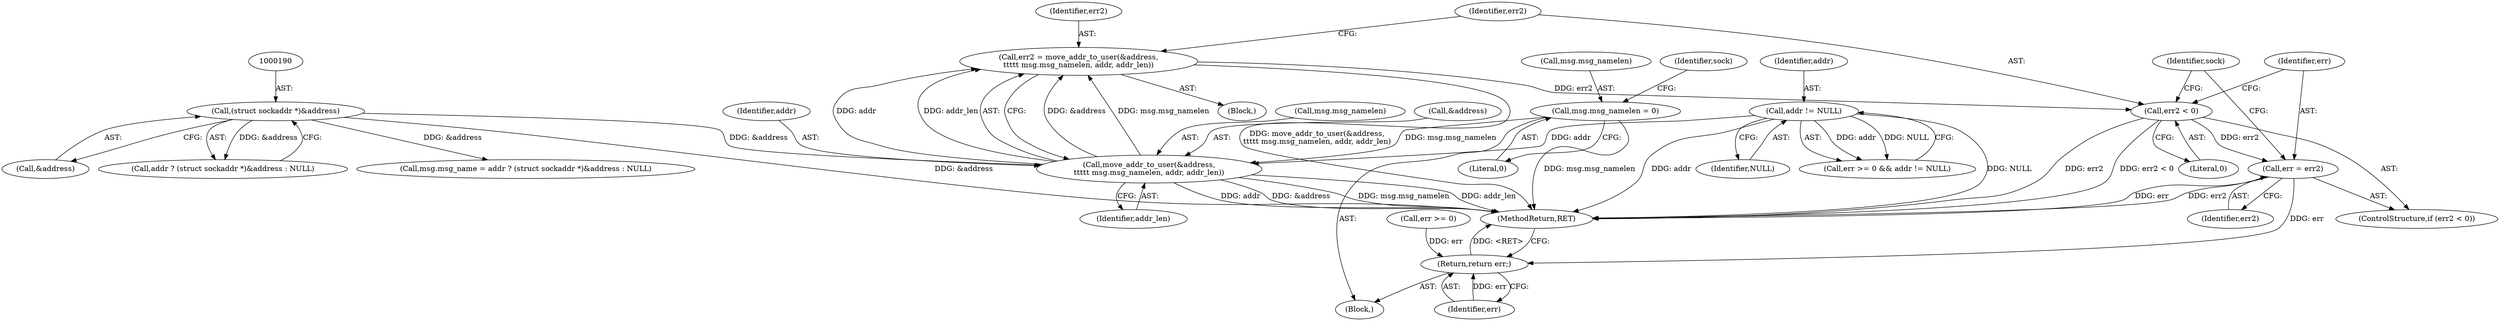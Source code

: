 digraph "0_linux_4de930efc23b92ddf88ce91c405ee645fe6e27ea_0@API" {
"1000227" [label="(Call,err2 = move_addr_to_user(&address,\n\t\t\t\t\t msg.msg_namelen, addr, addr_len))"];
"1000229" [label="(Call,move_addr_to_user(&address,\n\t\t\t\t\t msg.msg_namelen, addr, addr_len))"];
"1000189" [label="(Call,(struct sockaddr *)&address)"];
"1000194" [label="(Call,msg.msg_namelen = 0)"];
"1000223" [label="(Call,addr != NULL)"];
"1000238" [label="(Call,err2 < 0)"];
"1000241" [label="(Call,err = err2)"];
"1000250" [label="(Return,return err;)"];
"1000251" [label="(Identifier,err)"];
"1000240" [label="(Literal,0)"];
"1000246" [label="(Identifier,sock)"];
"1000224" [label="(Identifier,addr)"];
"1000219" [label="(Call,err >= 0 && addr != NULL)"];
"1000198" [label="(Literal,0)"];
"1000116" [label="(Block,)"];
"1000191" [label="(Call,&address)"];
"1000243" [label="(Identifier,err2)"];
"1000225" [label="(Identifier,NULL)"];
"1000187" [label="(Call,addr ? (struct sockaddr *)&address : NULL)"];
"1000250" [label="(Return,return err;)"];
"1000194" [label="(Call,msg.msg_namelen = 0)"];
"1000232" [label="(Call,msg.msg_namelen)"];
"1000189" [label="(Call,(struct sockaddr *)&address)"];
"1000203" [label="(Identifier,sock)"];
"1000229" [label="(Call,move_addr_to_user(&address,\n\t\t\t\t\t msg.msg_namelen, addr, addr_len))"];
"1000236" [label="(Identifier,addr_len)"];
"1000242" [label="(Identifier,err)"];
"1000239" [label="(Identifier,err2)"];
"1000230" [label="(Call,&address)"];
"1000195" [label="(Call,msg.msg_namelen)"];
"1000241" [label="(Call,err = err2)"];
"1000238" [label="(Call,err2 < 0)"];
"1000220" [label="(Call,err >= 0)"];
"1000227" [label="(Call,err2 = move_addr_to_user(&address,\n\t\t\t\t\t msg.msg_namelen, addr, addr_len))"];
"1000183" [label="(Call,msg.msg_name = addr ? (struct sockaddr *)&address : NULL)"];
"1000223" [label="(Call,addr != NULL)"];
"1000252" [label="(MethodReturn,RET)"];
"1000235" [label="(Identifier,addr)"];
"1000228" [label="(Identifier,err2)"];
"1000237" [label="(ControlStructure,if (err2 < 0))"];
"1000226" [label="(Block,)"];
"1000227" -> "1000226"  [label="AST: "];
"1000227" -> "1000229"  [label="CFG: "];
"1000228" -> "1000227"  [label="AST: "];
"1000229" -> "1000227"  [label="AST: "];
"1000239" -> "1000227"  [label="CFG: "];
"1000227" -> "1000252"  [label="DDG: move_addr_to_user(&address,\n\t\t\t\t\t msg.msg_namelen, addr, addr_len)"];
"1000229" -> "1000227"  [label="DDG: &address"];
"1000229" -> "1000227"  [label="DDG: msg.msg_namelen"];
"1000229" -> "1000227"  [label="DDG: addr"];
"1000229" -> "1000227"  [label="DDG: addr_len"];
"1000227" -> "1000238"  [label="DDG: err2"];
"1000229" -> "1000236"  [label="CFG: "];
"1000230" -> "1000229"  [label="AST: "];
"1000232" -> "1000229"  [label="AST: "];
"1000235" -> "1000229"  [label="AST: "];
"1000236" -> "1000229"  [label="AST: "];
"1000229" -> "1000252"  [label="DDG: msg.msg_namelen"];
"1000229" -> "1000252"  [label="DDG: addr_len"];
"1000229" -> "1000252"  [label="DDG: addr"];
"1000229" -> "1000252"  [label="DDG: &address"];
"1000189" -> "1000229"  [label="DDG: &address"];
"1000194" -> "1000229"  [label="DDG: msg.msg_namelen"];
"1000223" -> "1000229"  [label="DDG: addr"];
"1000189" -> "1000187"  [label="AST: "];
"1000189" -> "1000191"  [label="CFG: "];
"1000190" -> "1000189"  [label="AST: "];
"1000191" -> "1000189"  [label="AST: "];
"1000187" -> "1000189"  [label="CFG: "];
"1000189" -> "1000252"  [label="DDG: &address"];
"1000189" -> "1000183"  [label="DDG: &address"];
"1000189" -> "1000187"  [label="DDG: &address"];
"1000194" -> "1000116"  [label="AST: "];
"1000194" -> "1000198"  [label="CFG: "];
"1000195" -> "1000194"  [label="AST: "];
"1000198" -> "1000194"  [label="AST: "];
"1000203" -> "1000194"  [label="CFG: "];
"1000194" -> "1000252"  [label="DDG: msg.msg_namelen"];
"1000223" -> "1000219"  [label="AST: "];
"1000223" -> "1000225"  [label="CFG: "];
"1000224" -> "1000223"  [label="AST: "];
"1000225" -> "1000223"  [label="AST: "];
"1000219" -> "1000223"  [label="CFG: "];
"1000223" -> "1000252"  [label="DDG: addr"];
"1000223" -> "1000252"  [label="DDG: NULL"];
"1000223" -> "1000219"  [label="DDG: addr"];
"1000223" -> "1000219"  [label="DDG: NULL"];
"1000238" -> "1000237"  [label="AST: "];
"1000238" -> "1000240"  [label="CFG: "];
"1000239" -> "1000238"  [label="AST: "];
"1000240" -> "1000238"  [label="AST: "];
"1000242" -> "1000238"  [label="CFG: "];
"1000246" -> "1000238"  [label="CFG: "];
"1000238" -> "1000252"  [label="DDG: err2"];
"1000238" -> "1000252"  [label="DDG: err2 < 0"];
"1000238" -> "1000241"  [label="DDG: err2"];
"1000241" -> "1000237"  [label="AST: "];
"1000241" -> "1000243"  [label="CFG: "];
"1000242" -> "1000241"  [label="AST: "];
"1000243" -> "1000241"  [label="AST: "];
"1000246" -> "1000241"  [label="CFG: "];
"1000241" -> "1000252"  [label="DDG: err"];
"1000241" -> "1000252"  [label="DDG: err2"];
"1000241" -> "1000250"  [label="DDG: err"];
"1000250" -> "1000116"  [label="AST: "];
"1000250" -> "1000251"  [label="CFG: "];
"1000251" -> "1000250"  [label="AST: "];
"1000252" -> "1000250"  [label="CFG: "];
"1000250" -> "1000252"  [label="DDG: <RET>"];
"1000251" -> "1000250"  [label="DDG: err"];
"1000220" -> "1000250"  [label="DDG: err"];
}
